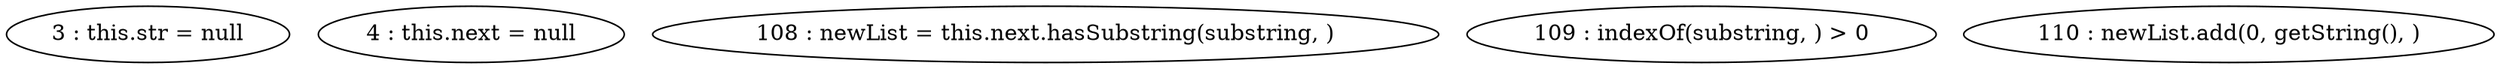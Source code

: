 digraph G {
"3 : this.str = null"
"4 : this.next = null"
"108 : newList = this.next.hasSubstring(substring, )"
"109 : indexOf(substring, ) > 0"
"110 : newList.add(0, getString(), )"
}